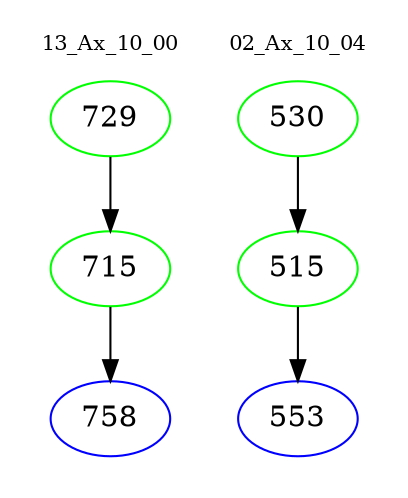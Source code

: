 digraph{
subgraph cluster_0 {
color = white
label = "13_Ax_10_00";
fontsize=10;
T0_729 [label="729", color="green"]
T0_729 -> T0_715 [color="black"]
T0_715 [label="715", color="green"]
T0_715 -> T0_758 [color="black"]
T0_758 [label="758", color="blue"]
}
subgraph cluster_1 {
color = white
label = "02_Ax_10_04";
fontsize=10;
T1_530 [label="530", color="green"]
T1_530 -> T1_515 [color="black"]
T1_515 [label="515", color="green"]
T1_515 -> T1_553 [color="black"]
T1_553 [label="553", color="blue"]
}
}
